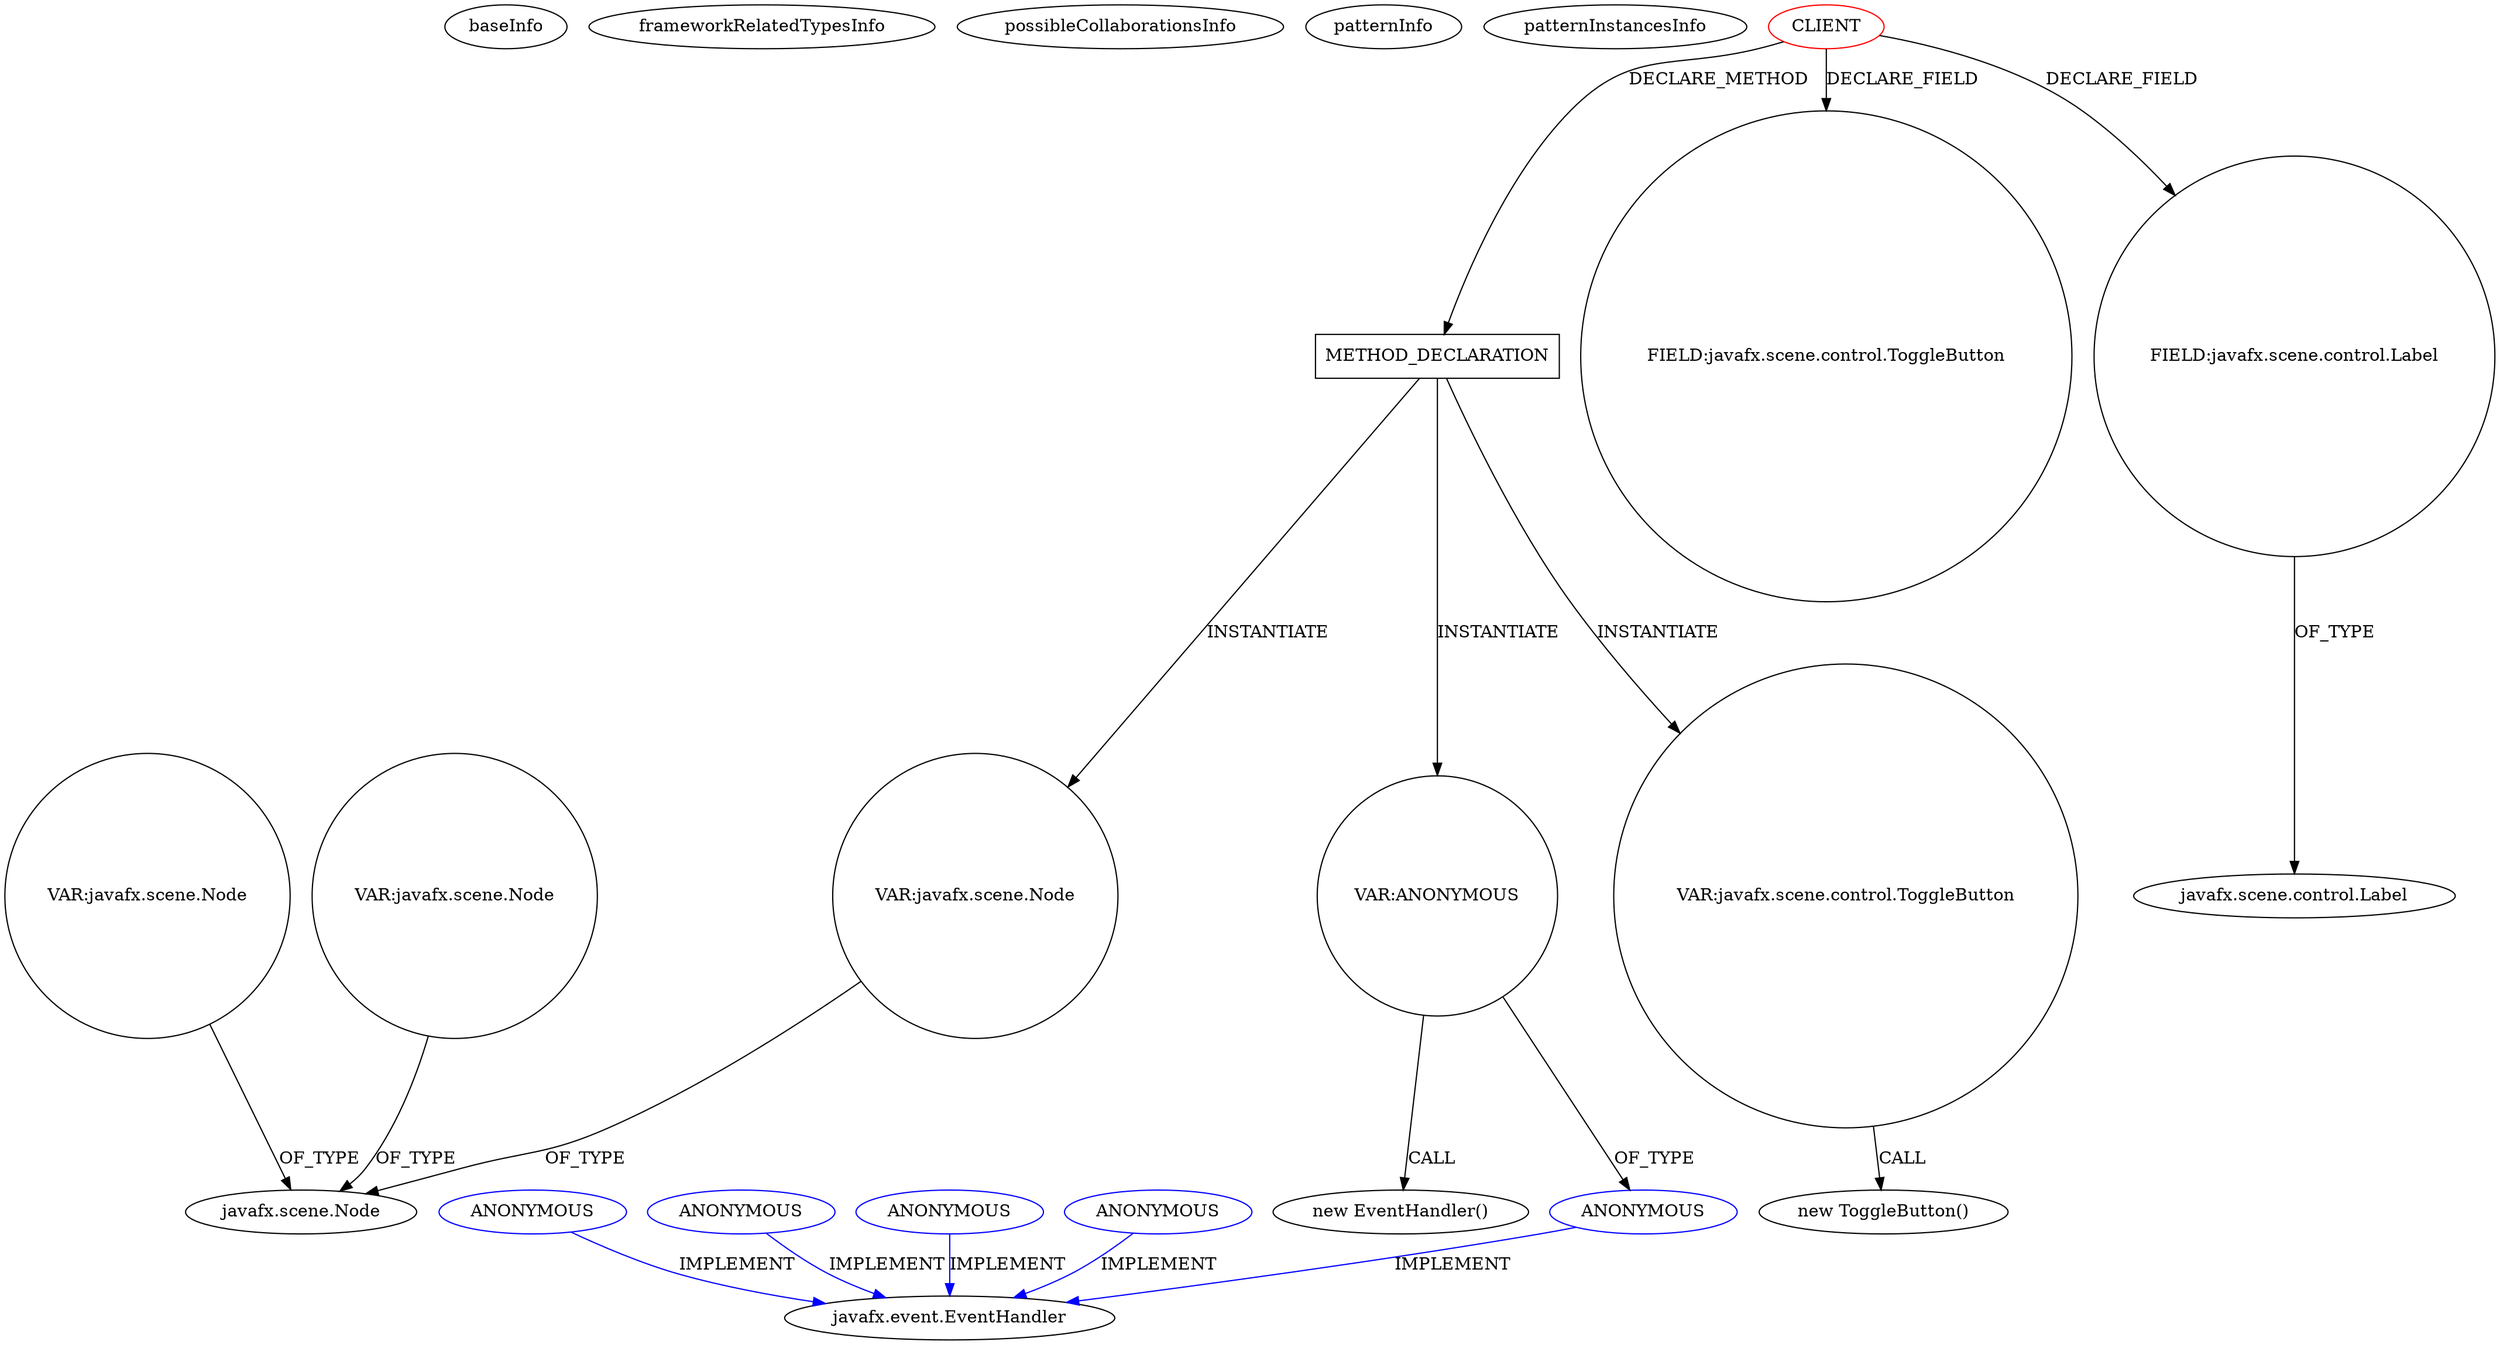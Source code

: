 digraph {
baseInfo[graphId=2307,category="pattern",isAnonymous=false,possibleRelation=false]
frameworkRelatedTypesInfo[]
possibleCollaborationsInfo[]
patternInfo[frequency=2.0,patternRootClient=0]
patternInstancesInfo[0="joelburget-miftiwac~/joelburget-miftiwac/miftiwac-master/src/Dynamic_page.java~Dynamic_page~3333",1="Alittlemurkling-alarm-clock~/Alittlemurkling-alarm-clock/alarm-clock-master/src/org/quux/alarmclock/AlarmCard.java~AlarmCard~130"]
37[label="new ToggleButton()",vertexType="CONSTRUCTOR_CALL",isFrameworkType=false]
38[label="VAR:javafx.scene.control.ToggleButton",vertexType="VARIABLE_EXPRESION",isFrameworkType=false,shape=circle]
8[label="METHOD_DECLARATION",vertexType="CLIENT_METHOD_DECLARATION",isFrameworkType=false,shape=box]
0[label="CLIENT",vertexType="ROOT_CLIENT_CLASS_DECLARATION",isFrameworkType=false,color=red]
6[label="FIELD:javafx.scene.control.ToggleButton",vertexType="FIELD_DECLARATION",isFrameworkType=false,shape=circle]
2[label="FIELD:javafx.scene.control.Label",vertexType="FIELD_DECLARATION",isFrameworkType=false,shape=circle]
3[label="javafx.scene.control.Label",vertexType="FRAMEWORK_CLASS_TYPE",isFrameworkType=false]
12[label="VAR:javafx.scene.Node",vertexType="VARIABLE_EXPRESION",isFrameworkType=false,shape=circle]
14[label="javafx.scene.Node",vertexType="FRAMEWORK_CLASS_TYPE",isFrameworkType=false]
183[label="VAR:javafx.scene.Node",vertexType="VARIABLE_EXPRESION",isFrameworkType=false,shape=circle]
268[label="VAR:javafx.scene.Node",vertexType="VARIABLE_EXPRESION",isFrameworkType=false,shape=circle]
44[label="VAR:ANONYMOUS",vertexType="VARIABLE_EXPRESION",isFrameworkType=false,shape=circle]
45[label="ANONYMOUS",vertexType="REFERENCE_ANONYMOUS_DECLARATION",isFrameworkType=false,color=blue]
43[label="new EventHandler()",vertexType="CONSTRUCTOR_CALL",isFrameworkType=false]
18[label="javafx.event.EventHandler",vertexType="FRAMEWORK_INTERFACE_TYPE",isFrameworkType=false]
281[label="ANONYMOUS",vertexType="REFERENCE_ANONYMOUS_DECLARATION",isFrameworkType=false,color=blue]
17[label="ANONYMOUS",vertexType="REFERENCE_ANONYMOUS_DECLARATION",isFrameworkType=false,color=blue]
319[label="ANONYMOUS",vertexType="REFERENCE_ANONYMOUS_DECLARATION",isFrameworkType=false,color=blue]
292[label="ANONYMOUS",vertexType="REFERENCE_ANONYMOUS_DECLARATION",isFrameworkType=false,color=blue]
319->18[label="IMPLEMENT",color=blue]
8->44[label="INSTANTIATE"]
44->45[label="OF_TYPE"]
12->14[label="OF_TYPE"]
38->37[label="CALL"]
17->18[label="IMPLEMENT",color=blue]
281->18[label="IMPLEMENT",color=blue]
0->8[label="DECLARE_METHOD"]
2->3[label="OF_TYPE"]
183->14[label="OF_TYPE"]
292->18[label="IMPLEMENT",color=blue]
0->2[label="DECLARE_FIELD"]
0->6[label="DECLARE_FIELD"]
268->14[label="OF_TYPE"]
8->38[label="INSTANTIATE"]
8->12[label="INSTANTIATE"]
44->43[label="CALL"]
45->18[label="IMPLEMENT",color=blue]
}
